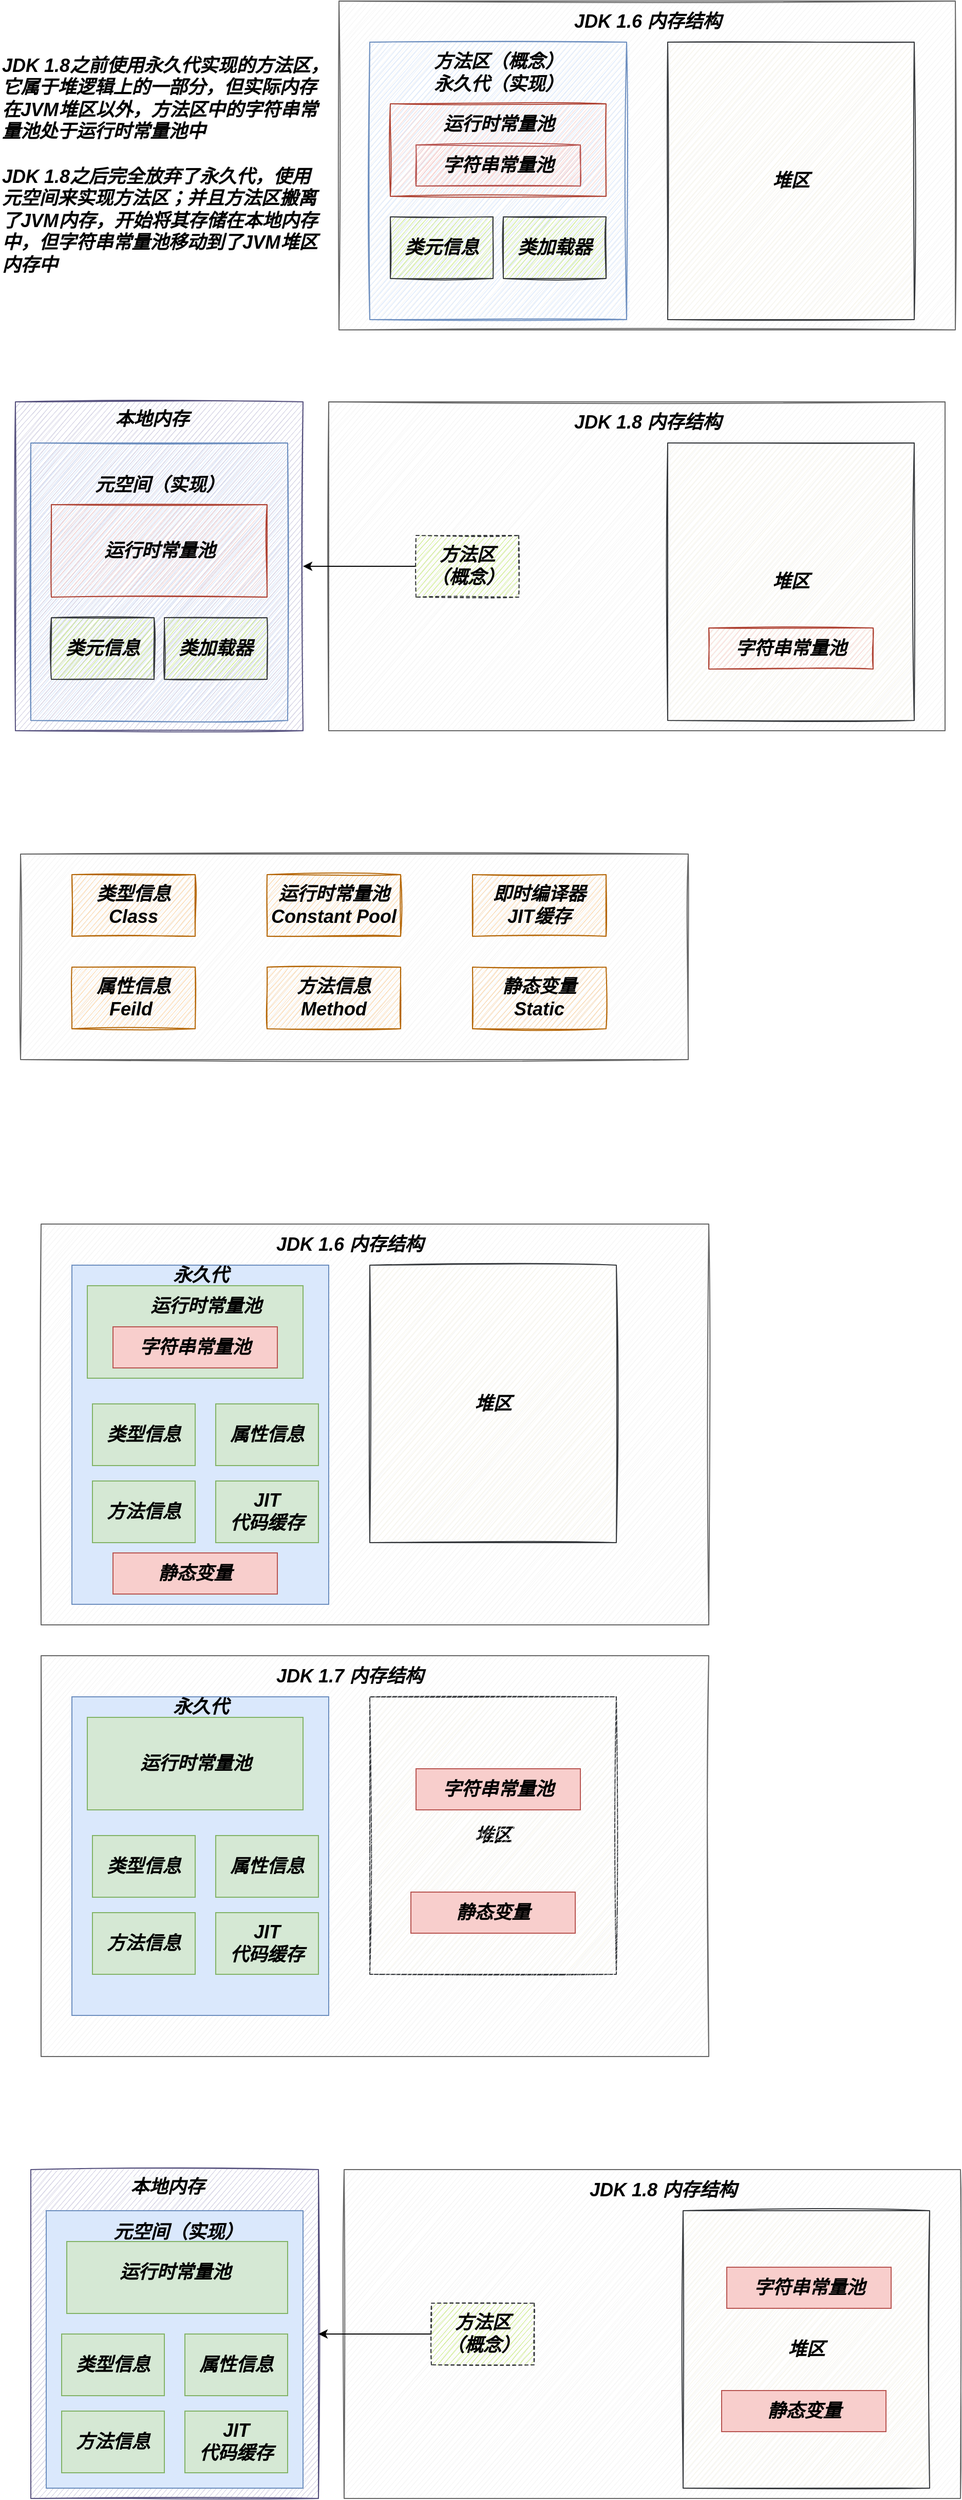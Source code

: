 <mxfile version="19.0.2" type="github">
  <diagram id="BiWdn6pCWBrNX4G0EB6R" name="Page-1">
    <mxGraphModel dx="1422" dy="762" grid="1" gridSize="10" guides="1" tooltips="1" connect="1" arrows="1" fold="1" page="1" pageScale="1" pageWidth="2339" pageHeight="3300" math="0" shadow="0">
      <root>
        <mxCell id="0" />
        <mxCell id="1" parent="0" />
        <mxCell id="C3d5GvJ_J4JVkLSLOHPJ-57" value="&lt;b&gt;&lt;i&gt;堆区&lt;/i&gt;&lt;/b&gt;" style="rounded=0;whiteSpace=wrap;html=1;sketch=1;fontSize=18;fillColor=#f9f7ed;strokeColor=#36393d;" vertex="1" parent="1">
          <mxGeometry x="370" y="1750" width="240" height="270" as="geometry" />
        </mxCell>
        <mxCell id="C3d5GvJ_J4JVkLSLOHPJ-22" value="" style="rounded=0;whiteSpace=wrap;html=1;shadow=0;sketch=1;fontSize=18;fillColor=#d0cee2;strokeColor=#56517e;" vertex="1" parent="1">
          <mxGeometry x="25" y="490" width="280" height="320" as="geometry" />
        </mxCell>
        <mxCell id="C3d5GvJ_J4JVkLSLOHPJ-12" value="" style="rounded=0;whiteSpace=wrap;html=1;fillColor=#f5f5f5;fontColor=#333333;strokeColor=#666666;sketch=1;" vertex="1" parent="1">
          <mxGeometry x="330" y="490" width="600" height="320" as="geometry" />
        </mxCell>
        <mxCell id="C3d5GvJ_J4JVkLSLOHPJ-21" value="&lt;b&gt;&lt;i&gt;堆区&lt;/i&gt;&lt;/b&gt;" style="rounded=0;whiteSpace=wrap;html=1;sketch=1;fontSize=18;fillColor=#f9f7ed;strokeColor=#36393d;shadow=0;" vertex="1" parent="1">
          <mxGeometry x="660" y="530" width="240" height="270" as="geometry" />
        </mxCell>
        <mxCell id="C3d5GvJ_J4JVkLSLOHPJ-1" value="" style="rounded=0;whiteSpace=wrap;html=1;fillColor=#f5f5f5;fontColor=#333333;strokeColor=#666666;sketch=1;" vertex="1" parent="1">
          <mxGeometry x="340" y="100" width="600" height="320" as="geometry" />
        </mxCell>
        <mxCell id="C3d5GvJ_J4JVkLSLOHPJ-2" value="&lt;font style=&quot;font-size: 18px;&quot;&gt;&lt;b&gt;&lt;i&gt;JDK 1.6 内存结构&lt;/i&gt;&lt;/b&gt;&lt;/font&gt;" style="text;html=1;align=center;verticalAlign=middle;resizable=0;points=[];autosize=1;strokeColor=none;fillColor=none;" vertex="1" parent="1">
          <mxGeometry x="560" y="110" width="160" height="20" as="geometry" />
        </mxCell>
        <mxCell id="C3d5GvJ_J4JVkLSLOHPJ-3" value="" style="rounded=0;whiteSpace=wrap;html=1;sketch=1;fontSize=18;fillColor=#dae8fc;strokeColor=#6c8ebf;" vertex="1" parent="1">
          <mxGeometry x="370" y="140" width="250" height="270" as="geometry" />
        </mxCell>
        <mxCell id="C3d5GvJ_J4JVkLSLOHPJ-4" value="&lt;font style=&quot;font-size: 18px;&quot;&gt;&lt;b&gt;&lt;i&gt;方法区（概念）&lt;br&gt;永久代（实现）&lt;br&gt;&lt;/i&gt;&lt;/b&gt;&lt;/font&gt;" style="text;html=1;align=center;verticalAlign=middle;resizable=0;points=[];autosize=1;strokeColor=none;fillColor=none;" vertex="1" parent="1">
          <mxGeometry x="425" y="150" width="140" height="40" as="geometry" />
        </mxCell>
        <mxCell id="C3d5GvJ_J4JVkLSLOHPJ-5" value="" style="rounded=0;whiteSpace=wrap;html=1;sketch=1;fontSize=18;fillColor=#fad9d5;strokeColor=#ae4132;" vertex="1" parent="1">
          <mxGeometry x="390" y="200" width="210" height="90" as="geometry" />
        </mxCell>
        <mxCell id="C3d5GvJ_J4JVkLSLOHPJ-6" value="&lt;font style=&quot;font-size: 18px;&quot;&gt;&lt;b&gt;&lt;i&gt;运行时常量池&lt;/i&gt;&lt;/b&gt;&lt;/font&gt;" style="text;html=1;align=center;verticalAlign=middle;resizable=0;points=[];autosize=1;strokeColor=none;fillColor=none;" vertex="1" parent="1">
          <mxGeometry x="435" y="210" width="120" height="20" as="geometry" />
        </mxCell>
        <mxCell id="C3d5GvJ_J4JVkLSLOHPJ-7" value="&lt;b&gt;&lt;i&gt;字符串常量池&lt;/i&gt;&lt;/b&gt;" style="rounded=0;whiteSpace=wrap;html=1;sketch=1;fontSize=18;fillColor=#f8cecc;strokeColor=#b85450;" vertex="1" parent="1">
          <mxGeometry x="415" y="240" width="160" height="40" as="geometry" />
        </mxCell>
        <mxCell id="C3d5GvJ_J4JVkLSLOHPJ-8" value="&lt;b&gt;&lt;i&gt;类元信息&lt;/i&gt;&lt;/b&gt;" style="rounded=0;whiteSpace=wrap;html=1;sketch=1;fontSize=18;fillColor=#cdeb8b;strokeColor=#36393d;" vertex="1" parent="1">
          <mxGeometry x="390" y="310" width="100" height="60" as="geometry" />
        </mxCell>
        <mxCell id="C3d5GvJ_J4JVkLSLOHPJ-9" value="&lt;b&gt;&lt;i&gt;类加载器&lt;/i&gt;&lt;/b&gt;" style="rounded=0;whiteSpace=wrap;html=1;sketch=1;fontSize=18;fillColor=#cdeb8b;strokeColor=#36393d;" vertex="1" parent="1">
          <mxGeometry x="500" y="310" width="100" height="60" as="geometry" />
        </mxCell>
        <mxCell id="C3d5GvJ_J4JVkLSLOHPJ-11" value="&lt;b&gt;&lt;i&gt;堆区&lt;/i&gt;&lt;/b&gt;" style="rounded=0;whiteSpace=wrap;html=1;sketch=1;fontSize=18;fillColor=#f9f7ed;strokeColor=#36393d;" vertex="1" parent="1">
          <mxGeometry x="660" y="140" width="240" height="270" as="geometry" />
        </mxCell>
        <mxCell id="C3d5GvJ_J4JVkLSLOHPJ-13" value="&lt;font style=&quot;font-size: 18px;&quot;&gt;&lt;b&gt;&lt;i&gt;JDK 1.8 内存结构&lt;/i&gt;&lt;/b&gt;&lt;/font&gt;" style="text;html=1;align=center;verticalAlign=middle;resizable=0;points=[];autosize=1;strokeColor=none;fillColor=none;" vertex="1" parent="1">
          <mxGeometry x="560" y="500" width="160" height="20" as="geometry" />
        </mxCell>
        <mxCell id="C3d5GvJ_J4JVkLSLOHPJ-14" value="" style="rounded=0;whiteSpace=wrap;html=1;sketch=1;fontSize=18;fillColor=#dae8fc;strokeColor=#6c8ebf;" vertex="1" parent="1">
          <mxGeometry x="40" y="530" width="250" height="270" as="geometry" />
        </mxCell>
        <mxCell id="C3d5GvJ_J4JVkLSLOHPJ-15" value="&lt;font style=&quot;font-size: 18px;&quot;&gt;&lt;b&gt;&lt;i&gt;&lt;br&gt;元空间（实现）&lt;br&gt;&lt;/i&gt;&lt;/b&gt;&lt;/font&gt;" style="text;html=1;align=center;verticalAlign=middle;resizable=0;points=[];autosize=1;strokeColor=none;fillColor=none;" vertex="1" parent="1">
          <mxGeometry x="95" y="540" width="140" height="40" as="geometry" />
        </mxCell>
        <mxCell id="C3d5GvJ_J4JVkLSLOHPJ-16" value="" style="rounded=0;whiteSpace=wrap;html=1;sketch=1;fontSize=18;fillColor=#fad9d5;strokeColor=#ae4132;" vertex="1" parent="1">
          <mxGeometry x="60" y="590" width="210" height="90" as="geometry" />
        </mxCell>
        <mxCell id="C3d5GvJ_J4JVkLSLOHPJ-17" value="&lt;font style=&quot;font-size: 18px;&quot;&gt;&lt;b&gt;&lt;i&gt;运行时常量池&lt;/i&gt;&lt;/b&gt;&lt;/font&gt;" style="text;html=1;align=center;verticalAlign=middle;resizable=0;points=[];autosize=1;strokeColor=none;fillColor=none;" vertex="1" parent="1">
          <mxGeometry x="105" y="625" width="120" height="20" as="geometry" />
        </mxCell>
        <mxCell id="C3d5GvJ_J4JVkLSLOHPJ-18" value="&lt;b&gt;&lt;i&gt;字符串常量池&lt;/i&gt;&lt;/b&gt;" style="rounded=0;whiteSpace=wrap;html=1;sketch=1;fontSize=18;fillColor=#fad9d5;strokeColor=#ae4132;" vertex="1" parent="1">
          <mxGeometry x="700" y="710" width="160" height="40" as="geometry" />
        </mxCell>
        <mxCell id="C3d5GvJ_J4JVkLSLOHPJ-19" value="&lt;b&gt;&lt;i&gt;类元信息&lt;/i&gt;&lt;/b&gt;" style="rounded=0;whiteSpace=wrap;html=1;sketch=1;fontSize=18;fillColor=#cdeb8b;strokeColor=#36393d;" vertex="1" parent="1">
          <mxGeometry x="60" y="700" width="100" height="60" as="geometry" />
        </mxCell>
        <mxCell id="C3d5GvJ_J4JVkLSLOHPJ-20" value="&lt;b&gt;&lt;i&gt;类加载器&lt;/i&gt;&lt;/b&gt;" style="rounded=0;whiteSpace=wrap;html=1;sketch=1;fontSize=18;fillColor=#cdeb8b;strokeColor=#36393d;" vertex="1" parent="1">
          <mxGeometry x="170" y="700" width="100" height="60" as="geometry" />
        </mxCell>
        <mxCell id="C3d5GvJ_J4JVkLSLOHPJ-23" value="&lt;b style=&quot;color: rgb(0, 0, 0); font-family: Helvetica; font-size: 18px; font-style: normal; font-variant-ligatures: normal; font-variant-caps: normal; letter-spacing: normal; orphans: 2; text-align: center; text-indent: 0px; text-transform: none; widows: 2; word-spacing: 0px; -webkit-text-stroke-width: 0px; background-color: rgb(248, 249, 250); text-decoration-thickness: initial; text-decoration-style: initial; text-decoration-color: initial;&quot;&gt;&lt;i&gt;本地内存&lt;/i&gt;&lt;/b&gt;" style="text;whiteSpace=wrap;html=1;fontSize=18;" vertex="1" parent="1">
          <mxGeometry x="120" y="490" width="170" height="40" as="geometry" />
        </mxCell>
        <mxCell id="C3d5GvJ_J4JVkLSLOHPJ-25" value="" style="edgeStyle=orthogonalEdgeStyle;rounded=0;orthogonalLoop=1;jettySize=auto;html=1;fontSize=18;" edge="1" parent="1" source="C3d5GvJ_J4JVkLSLOHPJ-24" target="C3d5GvJ_J4JVkLSLOHPJ-22">
          <mxGeometry relative="1" as="geometry" />
        </mxCell>
        <mxCell id="C3d5GvJ_J4JVkLSLOHPJ-24" value="&lt;b style=&quot;&quot;&gt;&lt;i&gt;方法区&lt;br&gt;（概念）&lt;/i&gt;&lt;/b&gt;" style="rounded=0;whiteSpace=wrap;html=1;sketch=1;fontSize=18;fillColor=#cdeb8b;strokeColor=#36393d;dashed=1;" vertex="1" parent="1">
          <mxGeometry x="415" y="620" width="100" height="60" as="geometry" />
        </mxCell>
        <mxCell id="C3d5GvJ_J4JVkLSLOHPJ-26" value="&lt;font style=&quot;font-size: 18px;&quot;&gt;&lt;b&gt;&lt;i&gt;JDK 1.8之前使用永久代实现的方法区，&lt;br&gt;它属于堆逻辑上的一部分，但实际内存&lt;br&gt;在JVM堆区以外，方法区中的字符串常&lt;br&gt;量池处于运行时常量池中&lt;br&gt;&lt;br&gt;JDK 1.8之后完全放弃了永久代，使用&lt;br&gt;元空间来实现方法区；并且方法区搬离&lt;br&gt;了JVM内存，开始将其存储在本地内存&lt;br&gt;中，但字符串常量池移动到了JVM堆区&lt;br&gt;内存中&lt;br&gt;&lt;/i&gt;&lt;/b&gt;&lt;/font&gt;" style="text;html=1;align=left;verticalAlign=middle;resizable=0;points=[];autosize=1;strokeColor=none;fillColor=none;" vertex="1" parent="1">
          <mxGeometry x="10" y="175" width="330" height="170" as="geometry" />
        </mxCell>
        <mxCell id="C3d5GvJ_J4JVkLSLOHPJ-27" value="" style="rounded=0;whiteSpace=wrap;html=1;fillColor=#f5f5f5;fontColor=#333333;strokeColor=#666666;sketch=1;" vertex="1" parent="1">
          <mxGeometry x="30" y="930" width="650" height="200" as="geometry" />
        </mxCell>
        <mxCell id="C3d5GvJ_J4JVkLSLOHPJ-28" value="&lt;b&gt;&lt;i&gt;类型信息&lt;br&gt;Class&lt;br&gt;&lt;/i&gt;&lt;/b&gt;" style="rounded=0;whiteSpace=wrap;html=1;shadow=0;sketch=1;fontSize=18;fillColor=#fad7ac;strokeColor=#b46504;" vertex="1" parent="1">
          <mxGeometry x="80" y="950" width="120" height="60" as="geometry" />
        </mxCell>
        <mxCell id="C3d5GvJ_J4JVkLSLOHPJ-29" value="&lt;b&gt;&lt;i&gt;运行时常量池&lt;br&gt;Constant Pool&lt;br&gt;&lt;/i&gt;&lt;/b&gt;" style="rounded=0;whiteSpace=wrap;html=1;shadow=0;sketch=1;fontSize=18;fillColor=#fad7ac;strokeColor=#b46504;" vertex="1" parent="1">
          <mxGeometry x="270" y="950" width="130" height="60" as="geometry" />
        </mxCell>
        <mxCell id="C3d5GvJ_J4JVkLSLOHPJ-30" value="&lt;b&gt;&lt;i&gt;属性信息&lt;br&gt;Feild&amp;nbsp;&lt;/i&gt;&lt;/b&gt;&lt;b&gt;&lt;i&gt;&lt;br&gt;&lt;/i&gt;&lt;/b&gt;" style="rounded=0;whiteSpace=wrap;html=1;shadow=0;sketch=1;fontSize=18;fillColor=#fad7ac;strokeColor=#b46504;" vertex="1" parent="1">
          <mxGeometry x="80" y="1040" width="120" height="60" as="geometry" />
        </mxCell>
        <mxCell id="C3d5GvJ_J4JVkLSLOHPJ-31" value="&lt;b&gt;&lt;i&gt;方法信息&lt;br&gt;Method&lt;/i&gt;&lt;/b&gt;&lt;b&gt;&lt;i&gt;&lt;br&gt;&lt;/i&gt;&lt;/b&gt;" style="rounded=0;whiteSpace=wrap;html=1;shadow=0;sketch=1;fontSize=18;fillColor=#fad7ac;strokeColor=#b46504;" vertex="1" parent="1">
          <mxGeometry x="270" y="1040" width="130" height="60" as="geometry" />
        </mxCell>
        <mxCell id="C3d5GvJ_J4JVkLSLOHPJ-32" value="&lt;b&gt;&lt;i&gt;静态变量&lt;br&gt;&lt;/i&gt;&lt;/b&gt;&lt;b&gt;&lt;i&gt;Static&lt;br&gt;&lt;/i&gt;&lt;/b&gt;" style="rounded=0;whiteSpace=wrap;html=1;shadow=0;sketch=1;fontSize=18;fillColor=#fad7ac;strokeColor=#b46504;" vertex="1" parent="1">
          <mxGeometry x="470" y="1040" width="130" height="60" as="geometry" />
        </mxCell>
        <mxCell id="C3d5GvJ_J4JVkLSLOHPJ-33" value="&lt;b&gt;&lt;i&gt;即时编译器&lt;br&gt;JIT缓存&lt;br&gt;&lt;/i&gt;&lt;/b&gt;" style="rounded=0;whiteSpace=wrap;html=1;shadow=0;sketch=1;fontSize=18;fillColor=#fad7ac;strokeColor=#b46504;" vertex="1" parent="1">
          <mxGeometry x="470" y="950" width="130" height="60" as="geometry" />
        </mxCell>
        <mxCell id="C3d5GvJ_J4JVkLSLOHPJ-34" value="" style="rounded=0;whiteSpace=wrap;html=1;fillColor=#f5f5f5;fontColor=#333333;strokeColor=#666666;sketch=1;" vertex="1" parent="1">
          <mxGeometry x="50" y="1290" width="650" height="390" as="geometry" />
        </mxCell>
        <mxCell id="C3d5GvJ_J4JVkLSLOHPJ-35" value="&lt;font style=&quot;font-size: 18px;&quot;&gt;&lt;b&gt;&lt;i&gt;JDK 1.6 内存结构&lt;/i&gt;&lt;/b&gt;&lt;/font&gt;" style="text;html=1;align=center;verticalAlign=middle;resizable=0;points=[];autosize=1;strokeColor=none;fillColor=none;" vertex="1" parent="1">
          <mxGeometry x="270" y="1300" width="160" height="20" as="geometry" />
        </mxCell>
        <mxCell id="C3d5GvJ_J4JVkLSLOHPJ-36" value="" style="rounded=0;whiteSpace=wrap;html=1;sketch=0;fontSize=18;fillColor=#dae8fc;strokeColor=#6c8ebf;" vertex="1" parent="1">
          <mxGeometry x="80" y="1330" width="250" height="330" as="geometry" />
        </mxCell>
        <mxCell id="C3d5GvJ_J4JVkLSLOHPJ-37" value="&lt;font style=&quot;font-size: 18px;&quot;&gt;&lt;b&gt;&lt;i&gt;永久代&lt;br&gt;&lt;/i&gt;&lt;/b&gt;&lt;/font&gt;" style="text;html=1;align=center;verticalAlign=middle;resizable=0;points=[];autosize=1;strokeColor=none;fillColor=none;" vertex="1" parent="1">
          <mxGeometry x="170" y="1330" width="70" height="20" as="geometry" />
        </mxCell>
        <mxCell id="C3d5GvJ_J4JVkLSLOHPJ-38" value="" style="rounded=0;whiteSpace=wrap;html=1;sketch=0;fontSize=18;fillColor=#d5e8d4;strokeColor=#82b366;" vertex="1" parent="1">
          <mxGeometry x="95" y="1350" width="210" height="90" as="geometry" />
        </mxCell>
        <mxCell id="C3d5GvJ_J4JVkLSLOHPJ-39" value="&lt;font style=&quot;font-size: 18px;&quot;&gt;&lt;b&gt;&lt;i&gt;运行时常量池&lt;/i&gt;&lt;/b&gt;&lt;/font&gt;" style="text;html=1;align=center;verticalAlign=middle;resizable=0;points=[];autosize=1;strokeColor=none;fillColor=none;" vertex="1" parent="1">
          <mxGeometry x="150" y="1360" width="120" height="20" as="geometry" />
        </mxCell>
        <mxCell id="C3d5GvJ_J4JVkLSLOHPJ-40" value="&lt;b&gt;&lt;i&gt;字符串常量池&lt;/i&gt;&lt;/b&gt;" style="rounded=0;whiteSpace=wrap;html=1;sketch=0;fontSize=18;fillColor=#f8cecc;strokeColor=#b85450;" vertex="1" parent="1">
          <mxGeometry x="120" y="1390" width="160" height="40" as="geometry" />
        </mxCell>
        <mxCell id="C3d5GvJ_J4JVkLSLOHPJ-41" value="&lt;b&gt;&lt;i&gt;类型信息&lt;/i&gt;&lt;/b&gt;" style="rounded=0;whiteSpace=wrap;html=1;sketch=0;fontSize=18;fillColor=#d5e8d4;strokeColor=#82b366;" vertex="1" parent="1">
          <mxGeometry x="100" y="1465" width="100" height="60" as="geometry" />
        </mxCell>
        <mxCell id="C3d5GvJ_J4JVkLSLOHPJ-42" value="&lt;b&gt;&lt;i&gt;属性信息&lt;/i&gt;&lt;/b&gt;" style="rounded=0;whiteSpace=wrap;html=1;sketch=0;fontSize=18;fillColor=#d5e8d4;strokeColor=#82b366;" vertex="1" parent="1">
          <mxGeometry x="220" y="1465" width="100" height="60" as="geometry" />
        </mxCell>
        <mxCell id="C3d5GvJ_J4JVkLSLOHPJ-43" value="&lt;b&gt;&lt;i&gt;堆区&lt;/i&gt;&lt;/b&gt;" style="rounded=0;whiteSpace=wrap;html=1;sketch=1;fontSize=18;fillColor=#f9f7ed;strokeColor=#36393d;" vertex="1" parent="1">
          <mxGeometry x="370" y="1330" width="240" height="270" as="geometry" />
        </mxCell>
        <mxCell id="C3d5GvJ_J4JVkLSLOHPJ-44" value="&lt;b&gt;&lt;i&gt;方法信息&lt;/i&gt;&lt;/b&gt;" style="rounded=0;whiteSpace=wrap;html=1;sketch=0;fontSize=18;fillColor=#d5e8d4;strokeColor=#82b366;" vertex="1" parent="1">
          <mxGeometry x="100" y="1540" width="100" height="60" as="geometry" />
        </mxCell>
        <mxCell id="C3d5GvJ_J4JVkLSLOHPJ-46" value="&lt;b&gt;&lt;i&gt;JIT&lt;br&gt;代码缓存&lt;/i&gt;&lt;/b&gt;" style="rounded=0;whiteSpace=wrap;html=1;sketch=0;fontSize=18;fillColor=#d5e8d4;strokeColor=#82b366;" vertex="1" parent="1">
          <mxGeometry x="220" y="1540" width="100" height="60" as="geometry" />
        </mxCell>
        <mxCell id="C3d5GvJ_J4JVkLSLOHPJ-47" value="&lt;b&gt;&lt;i&gt;静态变量&lt;/i&gt;&lt;/b&gt;" style="rounded=0;whiteSpace=wrap;html=1;sketch=0;fontSize=18;fillColor=#f8cecc;strokeColor=#b85450;" vertex="1" parent="1">
          <mxGeometry x="120" y="1610" width="160" height="40" as="geometry" />
        </mxCell>
        <mxCell id="C3d5GvJ_J4JVkLSLOHPJ-48" value="" style="rounded=0;whiteSpace=wrap;html=1;fillColor=#f5f5f5;fontColor=#333333;strokeColor=#666666;sketch=1;" vertex="1" parent="1">
          <mxGeometry x="50" y="1710" width="650" height="390" as="geometry" />
        </mxCell>
        <mxCell id="C3d5GvJ_J4JVkLSLOHPJ-49" value="&lt;font style=&quot;font-size: 18px;&quot;&gt;&lt;b&gt;&lt;i&gt;JDK 1.7 内存结构&lt;/i&gt;&lt;/b&gt;&lt;/font&gt;" style="text;html=1;align=center;verticalAlign=middle;resizable=0;points=[];autosize=1;strokeColor=none;fillColor=none;" vertex="1" parent="1">
          <mxGeometry x="270" y="1720" width="160" height="20" as="geometry" />
        </mxCell>
        <mxCell id="C3d5GvJ_J4JVkLSLOHPJ-50" value="" style="rounded=0;whiteSpace=wrap;html=1;sketch=0;fontSize=18;fillColor=#dae8fc;strokeColor=#6c8ebf;" vertex="1" parent="1">
          <mxGeometry x="80" y="1750" width="250" height="310" as="geometry" />
        </mxCell>
        <mxCell id="C3d5GvJ_J4JVkLSLOHPJ-51" value="&lt;font style=&quot;font-size: 18px;&quot;&gt;&lt;b&gt;&lt;i&gt;永久代&lt;br&gt;&lt;/i&gt;&lt;/b&gt;&lt;/font&gt;" style="text;html=1;align=center;verticalAlign=middle;resizable=0;points=[];autosize=1;strokeColor=none;fillColor=none;" vertex="1" parent="1">
          <mxGeometry x="170" y="1750" width="70" height="20" as="geometry" />
        </mxCell>
        <mxCell id="C3d5GvJ_J4JVkLSLOHPJ-52" value="" style="rounded=0;whiteSpace=wrap;html=1;sketch=0;fontSize=18;fillColor=#d5e8d4;strokeColor=#82b366;" vertex="1" parent="1">
          <mxGeometry x="95" y="1770" width="210" height="90" as="geometry" />
        </mxCell>
        <mxCell id="C3d5GvJ_J4JVkLSLOHPJ-53" value="&lt;font style=&quot;font-size: 18px;&quot;&gt;&lt;b&gt;&lt;i&gt;运行时常量池&lt;/i&gt;&lt;/b&gt;&lt;/font&gt;" style="text;html=1;align=center;verticalAlign=middle;resizable=0;points=[];autosize=1;strokeColor=none;fillColor=none;" vertex="1" parent="1">
          <mxGeometry x="140" y="1805" width="120" height="20" as="geometry" />
        </mxCell>
        <mxCell id="C3d5GvJ_J4JVkLSLOHPJ-54" value="&lt;b&gt;&lt;i&gt;字符串常量池&lt;/i&gt;&lt;/b&gt;" style="rounded=0;whiteSpace=wrap;html=1;sketch=0;fontSize=18;fillColor=#f8cecc;strokeColor=#b85450;" vertex="1" parent="1">
          <mxGeometry x="415" y="1820" width="160" height="40" as="geometry" />
        </mxCell>
        <mxCell id="C3d5GvJ_J4JVkLSLOHPJ-55" value="&lt;b&gt;&lt;i&gt;类型信息&lt;/i&gt;&lt;/b&gt;" style="rounded=0;whiteSpace=wrap;html=1;sketch=0;fontSize=18;fillColor=#d5e8d4;strokeColor=#82b366;" vertex="1" parent="1">
          <mxGeometry x="100" y="1885" width="100" height="60" as="geometry" />
        </mxCell>
        <mxCell id="C3d5GvJ_J4JVkLSLOHPJ-56" value="&lt;b&gt;&lt;i&gt;属性信息&lt;/i&gt;&lt;/b&gt;" style="rounded=0;whiteSpace=wrap;html=1;sketch=0;fontSize=18;fillColor=#d5e8d4;strokeColor=#82b366;" vertex="1" parent="1">
          <mxGeometry x="220" y="1885" width="100" height="60" as="geometry" />
        </mxCell>
        <mxCell id="C3d5GvJ_J4JVkLSLOHPJ-58" value="&lt;b&gt;&lt;i&gt;方法信息&lt;/i&gt;&lt;/b&gt;" style="rounded=0;whiteSpace=wrap;html=1;sketch=0;fontSize=18;fillColor=#d5e8d4;strokeColor=#82b366;" vertex="1" parent="1">
          <mxGeometry x="100" y="1960" width="100" height="60" as="geometry" />
        </mxCell>
        <mxCell id="C3d5GvJ_J4JVkLSLOHPJ-59" value="&lt;b&gt;&lt;i&gt;JIT&lt;br&gt;代码缓存&lt;/i&gt;&lt;/b&gt;" style="rounded=0;whiteSpace=wrap;html=1;sketch=0;fontSize=18;fillColor=#d5e8d4;strokeColor=#82b366;" vertex="1" parent="1">
          <mxGeometry x="220" y="1960" width="100" height="60" as="geometry" />
        </mxCell>
        <mxCell id="C3d5GvJ_J4JVkLSLOHPJ-60" value="&lt;b&gt;&lt;i&gt;静态变量&lt;/i&gt;&lt;/b&gt;" style="rounded=0;whiteSpace=wrap;html=1;sketch=0;fontSize=18;fillColor=#f8cecc;strokeColor=#b85450;" vertex="1" parent="1">
          <mxGeometry x="410" y="1940" width="160" height="40" as="geometry" />
        </mxCell>
        <mxCell id="C3d5GvJ_J4JVkLSLOHPJ-61" value="" style="rounded=0;whiteSpace=wrap;html=1;shadow=0;sketch=1;fontSize=18;fillColor=#d0cee2;strokeColor=#56517e;" vertex="1" parent="1">
          <mxGeometry x="40" y="2210" width="280" height="320" as="geometry" />
        </mxCell>
        <mxCell id="C3d5GvJ_J4JVkLSLOHPJ-62" value="" style="rounded=0;whiteSpace=wrap;html=1;fillColor=#f5f5f5;fontColor=#333333;strokeColor=#666666;sketch=1;" vertex="1" parent="1">
          <mxGeometry x="345" y="2210" width="600" height="320" as="geometry" />
        </mxCell>
        <mxCell id="C3d5GvJ_J4JVkLSLOHPJ-63" value="&lt;b&gt;&lt;i&gt;堆区&lt;/i&gt;&lt;/b&gt;" style="rounded=0;whiteSpace=wrap;html=1;sketch=1;fontSize=18;fillColor=#f9f7ed;strokeColor=#36393d;shadow=0;" vertex="1" parent="1">
          <mxGeometry x="675" y="2250" width="240" height="270" as="geometry" />
        </mxCell>
        <mxCell id="C3d5GvJ_J4JVkLSLOHPJ-64" value="&lt;font style=&quot;font-size: 18px;&quot;&gt;&lt;b&gt;&lt;i&gt;JDK 1.8 内存结构&lt;/i&gt;&lt;/b&gt;&lt;/font&gt;" style="text;html=1;align=center;verticalAlign=middle;resizable=0;points=[];autosize=1;strokeColor=none;fillColor=none;" vertex="1" parent="1">
          <mxGeometry x="575" y="2220" width="160" height="20" as="geometry" />
        </mxCell>
        <mxCell id="C3d5GvJ_J4JVkLSLOHPJ-65" value="" style="rounded=0;whiteSpace=wrap;html=1;sketch=0;fontSize=18;fillColor=#dae8fc;strokeColor=#6c8ebf;" vertex="1" parent="1">
          <mxGeometry x="55" y="2250" width="250" height="270" as="geometry" />
        </mxCell>
        <mxCell id="C3d5GvJ_J4JVkLSLOHPJ-66" value="&lt;font style=&quot;font-size: 18px;&quot;&gt;&lt;b&gt;&lt;i&gt;&lt;br&gt;元空间（实现）&lt;br&gt;&lt;/i&gt;&lt;/b&gt;&lt;/font&gt;" style="text;html=1;align=center;verticalAlign=middle;resizable=0;points=[];autosize=1;strokeColor=none;fillColor=none;" vertex="1" parent="1">
          <mxGeometry x="112.5" y="2240" width="140" height="40" as="geometry" />
        </mxCell>
        <mxCell id="C3d5GvJ_J4JVkLSLOHPJ-67" value="" style="rounded=0;whiteSpace=wrap;html=1;sketch=0;fontSize=18;fillColor=#d5e8d4;strokeColor=#82b366;" vertex="1" parent="1">
          <mxGeometry x="75" y="2280" width="215" height="70" as="geometry" />
        </mxCell>
        <mxCell id="C3d5GvJ_J4JVkLSLOHPJ-68" value="&lt;font style=&quot;font-size: 18px;&quot;&gt;&lt;b&gt;&lt;i&gt;运行时常量池&lt;/i&gt;&lt;/b&gt;&lt;/font&gt;" style="text;html=1;align=center;verticalAlign=middle;resizable=0;points=[];autosize=1;strokeColor=none;fillColor=none;" vertex="1" parent="1">
          <mxGeometry x="120" y="2300" width="120" height="20" as="geometry" />
        </mxCell>
        <mxCell id="C3d5GvJ_J4JVkLSLOHPJ-72" value="&lt;b style=&quot;color: rgb(0, 0, 0); font-family: Helvetica; font-size: 18px; font-style: normal; font-variant-ligatures: normal; font-variant-caps: normal; letter-spacing: normal; orphans: 2; text-align: center; text-indent: 0px; text-transform: none; widows: 2; word-spacing: 0px; -webkit-text-stroke-width: 0px; background-color: rgb(248, 249, 250); text-decoration-thickness: initial; text-decoration-style: initial; text-decoration-color: initial;&quot;&gt;&lt;i&gt;本地内存&lt;/i&gt;&lt;/b&gt;" style="text;whiteSpace=wrap;html=1;fontSize=18;" vertex="1" parent="1">
          <mxGeometry x="135" y="2210" width="170" height="40" as="geometry" />
        </mxCell>
        <mxCell id="C3d5GvJ_J4JVkLSLOHPJ-73" value="" style="edgeStyle=orthogonalEdgeStyle;rounded=0;orthogonalLoop=1;jettySize=auto;html=1;fontSize=18;" edge="1" parent="1" source="C3d5GvJ_J4JVkLSLOHPJ-74" target="C3d5GvJ_J4JVkLSLOHPJ-61">
          <mxGeometry relative="1" as="geometry" />
        </mxCell>
        <mxCell id="C3d5GvJ_J4JVkLSLOHPJ-74" value="&lt;b style=&quot;&quot;&gt;&lt;i&gt;方法区&lt;br&gt;（概念）&lt;/i&gt;&lt;/b&gt;" style="rounded=0;whiteSpace=wrap;html=1;sketch=1;fontSize=18;fillColor=#cdeb8b;strokeColor=#36393d;dashed=1;" vertex="1" parent="1">
          <mxGeometry x="430" y="2340" width="100" height="60" as="geometry" />
        </mxCell>
        <mxCell id="C3d5GvJ_J4JVkLSLOHPJ-75" value="&lt;b&gt;&lt;i&gt;类型信息&lt;/i&gt;&lt;/b&gt;" style="rounded=0;whiteSpace=wrap;html=1;sketch=0;fontSize=18;fillColor=#d5e8d4;strokeColor=#82b366;" vertex="1" parent="1">
          <mxGeometry x="70" y="2370" width="100" height="60" as="geometry" />
        </mxCell>
        <mxCell id="C3d5GvJ_J4JVkLSLOHPJ-76" value="&lt;b&gt;&lt;i&gt;属性信息&lt;/i&gt;&lt;/b&gt;" style="rounded=0;whiteSpace=wrap;html=1;sketch=0;fontSize=18;fillColor=#d5e8d4;strokeColor=#82b366;" vertex="1" parent="1">
          <mxGeometry x="190" y="2370" width="100" height="60" as="geometry" />
        </mxCell>
        <mxCell id="C3d5GvJ_J4JVkLSLOHPJ-77" value="&lt;b&gt;&lt;i&gt;方法信息&lt;/i&gt;&lt;/b&gt;" style="rounded=0;whiteSpace=wrap;html=1;sketch=0;fontSize=18;fillColor=#d5e8d4;strokeColor=#82b366;" vertex="1" parent="1">
          <mxGeometry x="70" y="2445" width="100" height="60" as="geometry" />
        </mxCell>
        <mxCell id="C3d5GvJ_J4JVkLSLOHPJ-78" value="&lt;b&gt;&lt;i&gt;JIT&lt;br&gt;代码缓存&lt;/i&gt;&lt;/b&gt;" style="rounded=0;whiteSpace=wrap;html=1;sketch=0;fontSize=18;fillColor=#d5e8d4;strokeColor=#82b366;" vertex="1" parent="1">
          <mxGeometry x="190" y="2445" width="100" height="60" as="geometry" />
        </mxCell>
        <mxCell id="C3d5GvJ_J4JVkLSLOHPJ-80" value="&lt;b&gt;&lt;i&gt;字符串常量池&lt;/i&gt;&lt;/b&gt;" style="rounded=0;whiteSpace=wrap;html=1;sketch=0;fontSize=18;fillColor=#f8cecc;strokeColor=#b85450;" vertex="1" parent="1">
          <mxGeometry x="717.5" y="2305" width="160" height="40" as="geometry" />
        </mxCell>
        <mxCell id="C3d5GvJ_J4JVkLSLOHPJ-81" value="&lt;b&gt;&lt;i&gt;静态变量&lt;/i&gt;&lt;/b&gt;" style="rounded=0;whiteSpace=wrap;html=1;sketch=0;fontSize=18;fillColor=#f8cecc;strokeColor=#b85450;" vertex="1" parent="1">
          <mxGeometry x="712.5" y="2425" width="160" height="40" as="geometry" />
        </mxCell>
      </root>
    </mxGraphModel>
  </diagram>
</mxfile>
